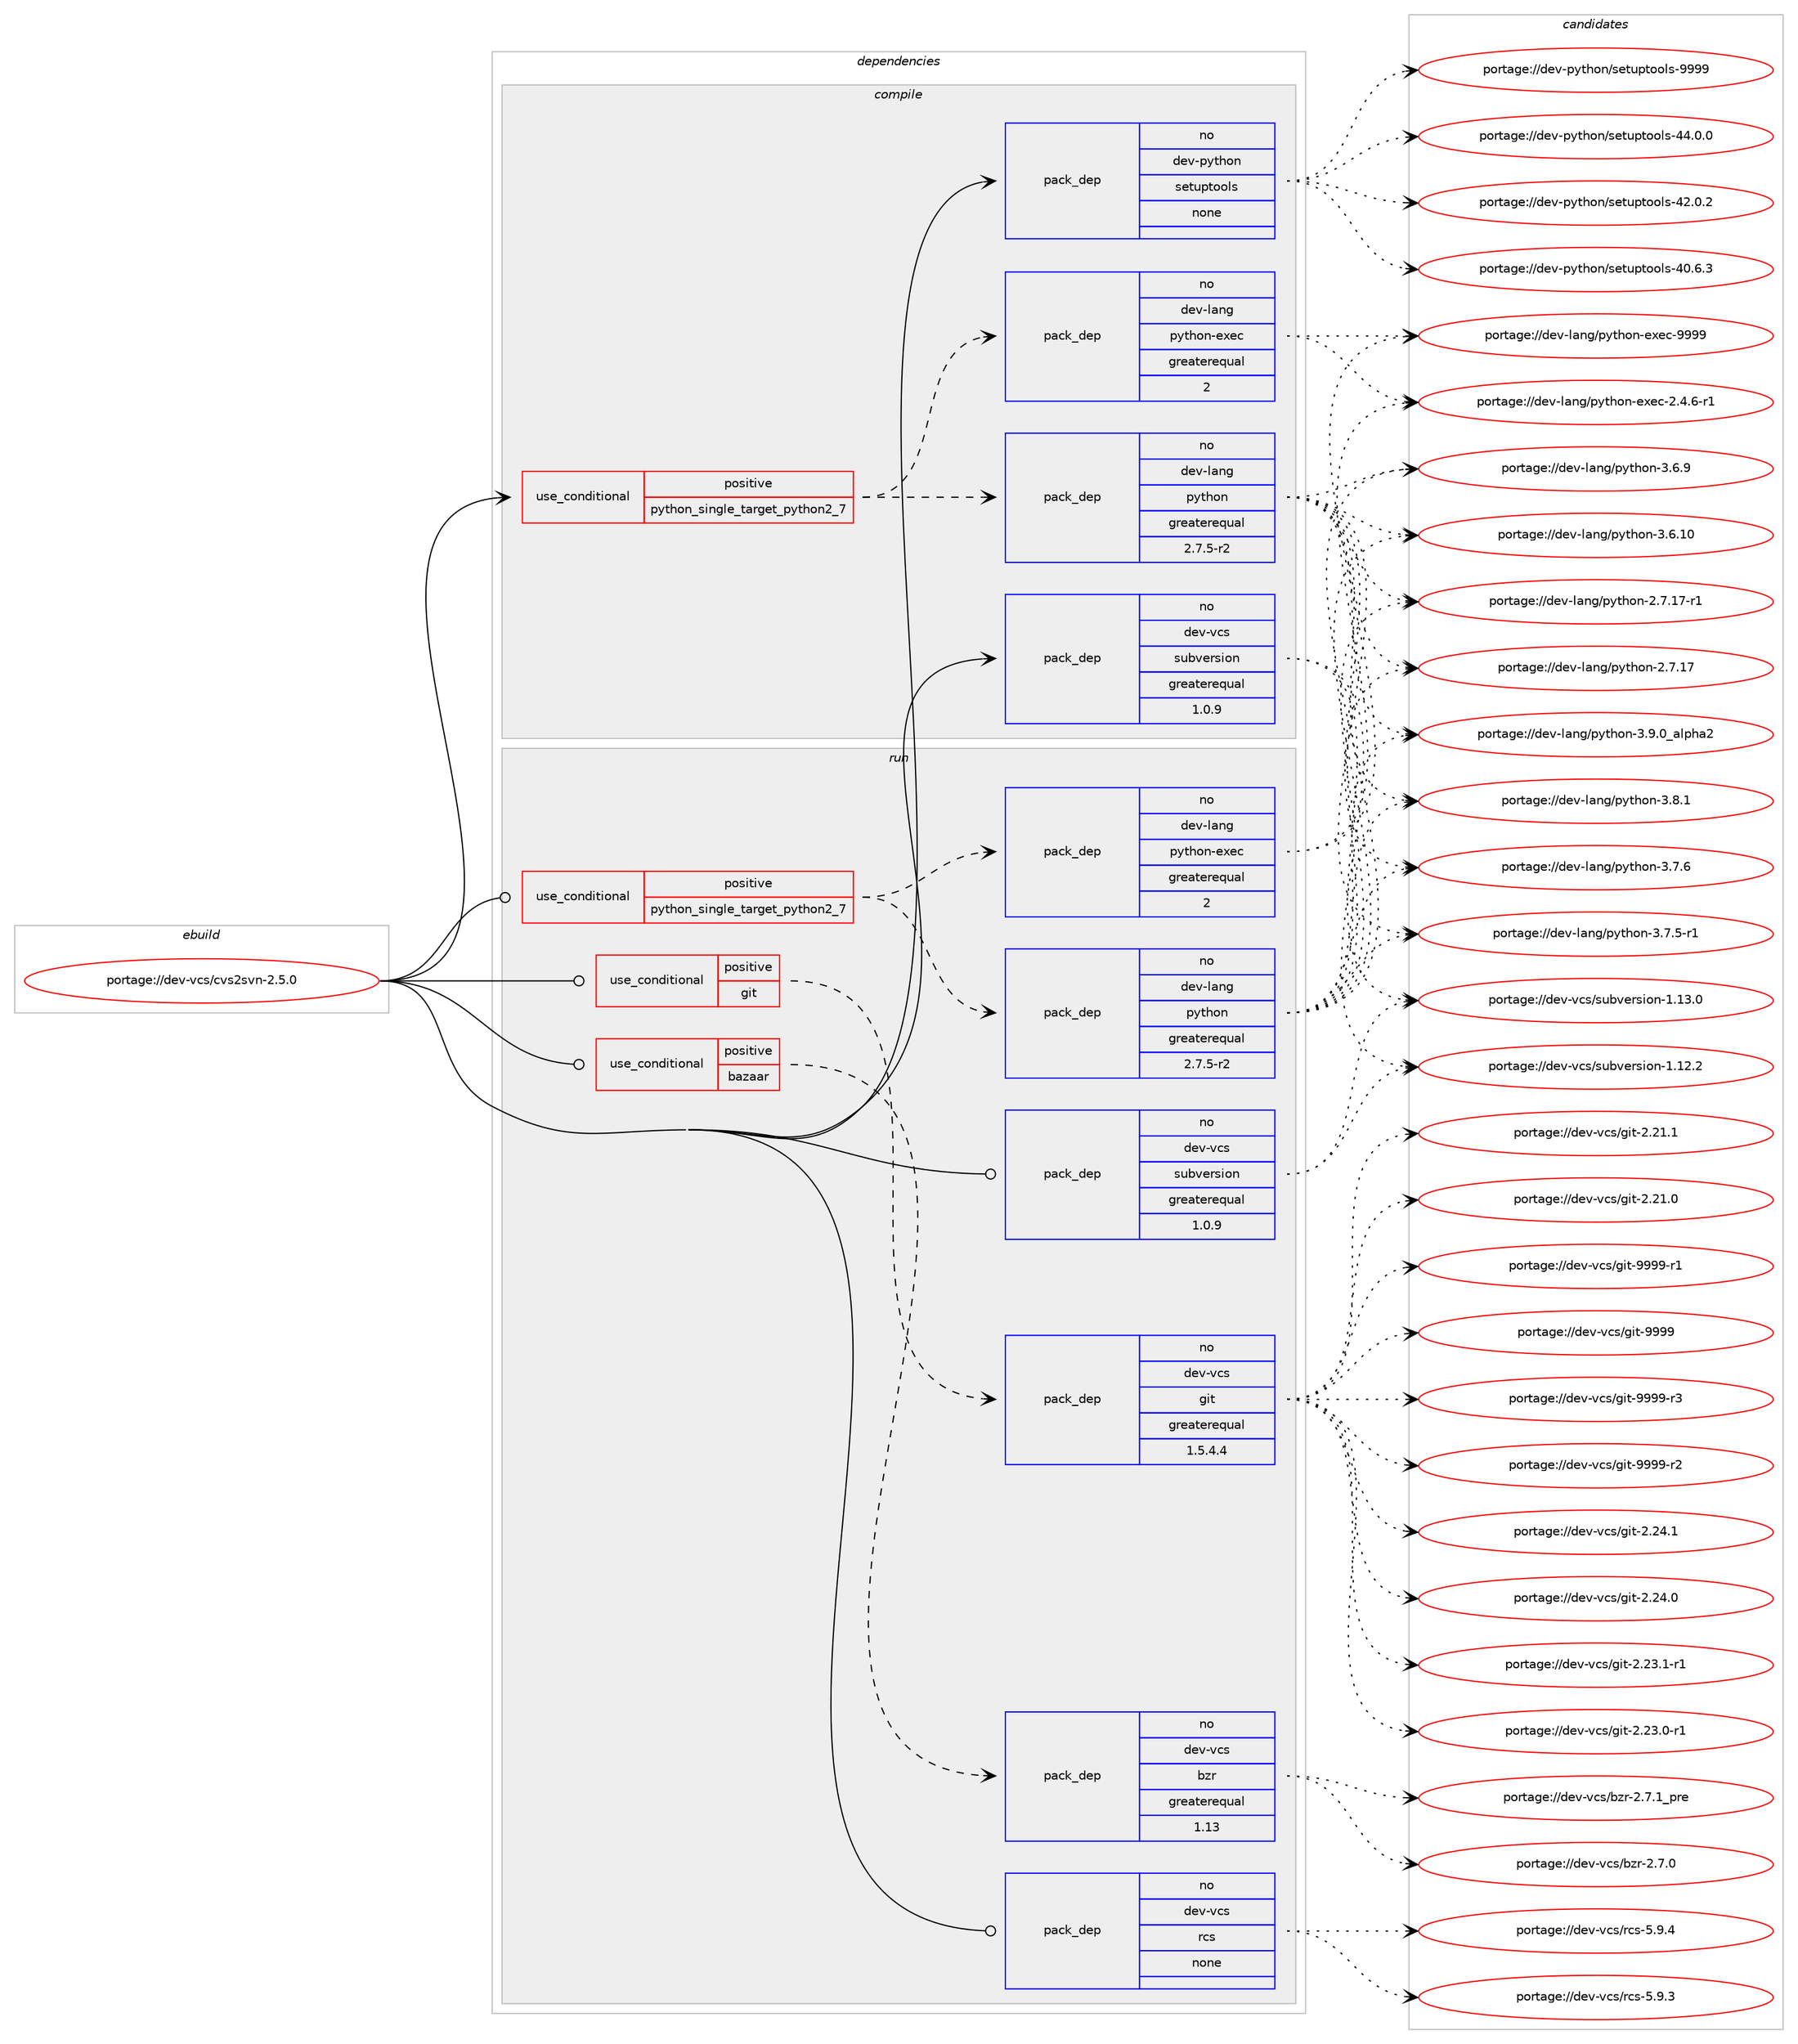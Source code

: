 digraph prolog {

# *************
# Graph options
# *************

newrank=true;
concentrate=true;
compound=true;
graph [rankdir=LR,fontname=Helvetica,fontsize=10,ranksep=1.5];#, ranksep=2.5, nodesep=0.2];
edge  [arrowhead=vee];
node  [fontname=Helvetica,fontsize=10];

# **********
# The ebuild
# **********

subgraph cluster_leftcol {
color=gray;
rank=same;
label=<<i>ebuild</i>>;
id [label="portage://dev-vcs/cvs2svn-2.5.0", color=red, width=4, href="../dev-vcs/cvs2svn-2.5.0.svg"];
}

# ****************
# The dependencies
# ****************

subgraph cluster_midcol {
color=gray;
label=<<i>dependencies</i>>;
subgraph cluster_compile {
fillcolor="#eeeeee";
style=filled;
label=<<i>compile</i>>;
subgraph cond61319 {
dependency296154 [label=<<TABLE BORDER="0" CELLBORDER="1" CELLSPACING="0" CELLPADDING="4"><TR><TD ROWSPAN="3" CELLPADDING="10">use_conditional</TD></TR><TR><TD>positive</TD></TR><TR><TD>python_single_target_python2_7</TD></TR></TABLE>>, shape=none, color=red];
subgraph pack230274 {
dependency296155 [label=<<TABLE BORDER="0" CELLBORDER="1" CELLSPACING="0" CELLPADDING="4" WIDTH="220"><TR><TD ROWSPAN="6" CELLPADDING="30">pack_dep</TD></TR><TR><TD WIDTH="110">no</TD></TR><TR><TD>dev-lang</TD></TR><TR><TD>python</TD></TR><TR><TD>greaterequal</TD></TR><TR><TD>2.7.5-r2</TD></TR></TABLE>>, shape=none, color=blue];
}
dependency296154:e -> dependency296155:w [weight=20,style="dashed",arrowhead="vee"];
subgraph pack230275 {
dependency296156 [label=<<TABLE BORDER="0" CELLBORDER="1" CELLSPACING="0" CELLPADDING="4" WIDTH="220"><TR><TD ROWSPAN="6" CELLPADDING="30">pack_dep</TD></TR><TR><TD WIDTH="110">no</TD></TR><TR><TD>dev-lang</TD></TR><TR><TD>python-exec</TD></TR><TR><TD>greaterequal</TD></TR><TR><TD>2</TD></TR></TABLE>>, shape=none, color=blue];
}
dependency296154:e -> dependency296156:w [weight=20,style="dashed",arrowhead="vee"];
}
id:e -> dependency296154:w [weight=20,style="solid",arrowhead="vee"];
subgraph pack230276 {
dependency296157 [label=<<TABLE BORDER="0" CELLBORDER="1" CELLSPACING="0" CELLPADDING="4" WIDTH="220"><TR><TD ROWSPAN="6" CELLPADDING="30">pack_dep</TD></TR><TR><TD WIDTH="110">no</TD></TR><TR><TD>dev-python</TD></TR><TR><TD>setuptools</TD></TR><TR><TD>none</TD></TR><TR><TD></TD></TR></TABLE>>, shape=none, color=blue];
}
id:e -> dependency296157:w [weight=20,style="solid",arrowhead="vee"];
subgraph pack230277 {
dependency296158 [label=<<TABLE BORDER="0" CELLBORDER="1" CELLSPACING="0" CELLPADDING="4" WIDTH="220"><TR><TD ROWSPAN="6" CELLPADDING="30">pack_dep</TD></TR><TR><TD WIDTH="110">no</TD></TR><TR><TD>dev-vcs</TD></TR><TR><TD>subversion</TD></TR><TR><TD>greaterequal</TD></TR><TR><TD>1.0.9</TD></TR></TABLE>>, shape=none, color=blue];
}
id:e -> dependency296158:w [weight=20,style="solid",arrowhead="vee"];
}
subgraph cluster_compileandrun {
fillcolor="#eeeeee";
style=filled;
label=<<i>compile and run</i>>;
}
subgraph cluster_run {
fillcolor="#eeeeee";
style=filled;
label=<<i>run</i>>;
subgraph cond61320 {
dependency296159 [label=<<TABLE BORDER="0" CELLBORDER="1" CELLSPACING="0" CELLPADDING="4"><TR><TD ROWSPAN="3" CELLPADDING="10">use_conditional</TD></TR><TR><TD>positive</TD></TR><TR><TD>bazaar</TD></TR></TABLE>>, shape=none, color=red];
subgraph pack230278 {
dependency296160 [label=<<TABLE BORDER="0" CELLBORDER="1" CELLSPACING="0" CELLPADDING="4" WIDTH="220"><TR><TD ROWSPAN="6" CELLPADDING="30">pack_dep</TD></TR><TR><TD WIDTH="110">no</TD></TR><TR><TD>dev-vcs</TD></TR><TR><TD>bzr</TD></TR><TR><TD>greaterequal</TD></TR><TR><TD>1.13</TD></TR></TABLE>>, shape=none, color=blue];
}
dependency296159:e -> dependency296160:w [weight=20,style="dashed",arrowhead="vee"];
}
id:e -> dependency296159:w [weight=20,style="solid",arrowhead="odot"];
subgraph cond61321 {
dependency296161 [label=<<TABLE BORDER="0" CELLBORDER="1" CELLSPACING="0" CELLPADDING="4"><TR><TD ROWSPAN="3" CELLPADDING="10">use_conditional</TD></TR><TR><TD>positive</TD></TR><TR><TD>git</TD></TR></TABLE>>, shape=none, color=red];
subgraph pack230279 {
dependency296162 [label=<<TABLE BORDER="0" CELLBORDER="1" CELLSPACING="0" CELLPADDING="4" WIDTH="220"><TR><TD ROWSPAN="6" CELLPADDING="30">pack_dep</TD></TR><TR><TD WIDTH="110">no</TD></TR><TR><TD>dev-vcs</TD></TR><TR><TD>git</TD></TR><TR><TD>greaterequal</TD></TR><TR><TD>1.5.4.4</TD></TR></TABLE>>, shape=none, color=blue];
}
dependency296161:e -> dependency296162:w [weight=20,style="dashed",arrowhead="vee"];
}
id:e -> dependency296161:w [weight=20,style="solid",arrowhead="odot"];
subgraph cond61322 {
dependency296163 [label=<<TABLE BORDER="0" CELLBORDER="1" CELLSPACING="0" CELLPADDING="4"><TR><TD ROWSPAN="3" CELLPADDING="10">use_conditional</TD></TR><TR><TD>positive</TD></TR><TR><TD>python_single_target_python2_7</TD></TR></TABLE>>, shape=none, color=red];
subgraph pack230280 {
dependency296164 [label=<<TABLE BORDER="0" CELLBORDER="1" CELLSPACING="0" CELLPADDING="4" WIDTH="220"><TR><TD ROWSPAN="6" CELLPADDING="30">pack_dep</TD></TR><TR><TD WIDTH="110">no</TD></TR><TR><TD>dev-lang</TD></TR><TR><TD>python</TD></TR><TR><TD>greaterequal</TD></TR><TR><TD>2.7.5-r2</TD></TR></TABLE>>, shape=none, color=blue];
}
dependency296163:e -> dependency296164:w [weight=20,style="dashed",arrowhead="vee"];
subgraph pack230281 {
dependency296165 [label=<<TABLE BORDER="0" CELLBORDER="1" CELLSPACING="0" CELLPADDING="4" WIDTH="220"><TR><TD ROWSPAN="6" CELLPADDING="30">pack_dep</TD></TR><TR><TD WIDTH="110">no</TD></TR><TR><TD>dev-lang</TD></TR><TR><TD>python-exec</TD></TR><TR><TD>greaterequal</TD></TR><TR><TD>2</TD></TR></TABLE>>, shape=none, color=blue];
}
dependency296163:e -> dependency296165:w [weight=20,style="dashed",arrowhead="vee"];
}
id:e -> dependency296163:w [weight=20,style="solid",arrowhead="odot"];
subgraph pack230282 {
dependency296166 [label=<<TABLE BORDER="0" CELLBORDER="1" CELLSPACING="0" CELLPADDING="4" WIDTH="220"><TR><TD ROWSPAN="6" CELLPADDING="30">pack_dep</TD></TR><TR><TD WIDTH="110">no</TD></TR><TR><TD>dev-vcs</TD></TR><TR><TD>rcs</TD></TR><TR><TD>none</TD></TR><TR><TD></TD></TR></TABLE>>, shape=none, color=blue];
}
id:e -> dependency296166:w [weight=20,style="solid",arrowhead="odot"];
subgraph pack230283 {
dependency296167 [label=<<TABLE BORDER="0" CELLBORDER="1" CELLSPACING="0" CELLPADDING="4" WIDTH="220"><TR><TD ROWSPAN="6" CELLPADDING="30">pack_dep</TD></TR><TR><TD WIDTH="110">no</TD></TR><TR><TD>dev-vcs</TD></TR><TR><TD>subversion</TD></TR><TR><TD>greaterequal</TD></TR><TR><TD>1.0.9</TD></TR></TABLE>>, shape=none, color=blue];
}
id:e -> dependency296167:w [weight=20,style="solid",arrowhead="odot"];
}
}

# **************
# The candidates
# **************

subgraph cluster_choices {
rank=same;
color=gray;
label=<<i>candidates</i>>;

subgraph choice230274 {
color=black;
nodesep=1;
choice10010111845108971101034711212111610411111045514657464895971081121049750 [label="portage://dev-lang/python-3.9.0_alpha2", color=red, width=4,href="../dev-lang/python-3.9.0_alpha2.svg"];
choice100101118451089711010347112121116104111110455146564649 [label="portage://dev-lang/python-3.8.1", color=red, width=4,href="../dev-lang/python-3.8.1.svg"];
choice100101118451089711010347112121116104111110455146554654 [label="portage://dev-lang/python-3.7.6", color=red, width=4,href="../dev-lang/python-3.7.6.svg"];
choice1001011184510897110103471121211161041111104551465546534511449 [label="portage://dev-lang/python-3.7.5-r1", color=red, width=4,href="../dev-lang/python-3.7.5-r1.svg"];
choice100101118451089711010347112121116104111110455146544657 [label="portage://dev-lang/python-3.6.9", color=red, width=4,href="../dev-lang/python-3.6.9.svg"];
choice10010111845108971101034711212111610411111045514654464948 [label="portage://dev-lang/python-3.6.10", color=red, width=4,href="../dev-lang/python-3.6.10.svg"];
choice100101118451089711010347112121116104111110455046554649554511449 [label="portage://dev-lang/python-2.7.17-r1", color=red, width=4,href="../dev-lang/python-2.7.17-r1.svg"];
choice10010111845108971101034711212111610411111045504655464955 [label="portage://dev-lang/python-2.7.17", color=red, width=4,href="../dev-lang/python-2.7.17.svg"];
dependency296155:e -> choice10010111845108971101034711212111610411111045514657464895971081121049750:w [style=dotted,weight="100"];
dependency296155:e -> choice100101118451089711010347112121116104111110455146564649:w [style=dotted,weight="100"];
dependency296155:e -> choice100101118451089711010347112121116104111110455146554654:w [style=dotted,weight="100"];
dependency296155:e -> choice1001011184510897110103471121211161041111104551465546534511449:w [style=dotted,weight="100"];
dependency296155:e -> choice100101118451089711010347112121116104111110455146544657:w [style=dotted,weight="100"];
dependency296155:e -> choice10010111845108971101034711212111610411111045514654464948:w [style=dotted,weight="100"];
dependency296155:e -> choice100101118451089711010347112121116104111110455046554649554511449:w [style=dotted,weight="100"];
dependency296155:e -> choice10010111845108971101034711212111610411111045504655464955:w [style=dotted,weight="100"];
}
subgraph choice230275 {
color=black;
nodesep=1;
choice10010111845108971101034711212111610411111045101120101994557575757 [label="portage://dev-lang/python-exec-9999", color=red, width=4,href="../dev-lang/python-exec-9999.svg"];
choice10010111845108971101034711212111610411111045101120101994550465246544511449 [label="portage://dev-lang/python-exec-2.4.6-r1", color=red, width=4,href="../dev-lang/python-exec-2.4.6-r1.svg"];
dependency296156:e -> choice10010111845108971101034711212111610411111045101120101994557575757:w [style=dotted,weight="100"];
dependency296156:e -> choice10010111845108971101034711212111610411111045101120101994550465246544511449:w [style=dotted,weight="100"];
}
subgraph choice230276 {
color=black;
nodesep=1;
choice10010111845112121116104111110471151011161171121161111111081154557575757 [label="portage://dev-python/setuptools-9999", color=red, width=4,href="../dev-python/setuptools-9999.svg"];
choice100101118451121211161041111104711510111611711211611111110811545525246484648 [label="portage://dev-python/setuptools-44.0.0", color=red, width=4,href="../dev-python/setuptools-44.0.0.svg"];
choice100101118451121211161041111104711510111611711211611111110811545525046484650 [label="portage://dev-python/setuptools-42.0.2", color=red, width=4,href="../dev-python/setuptools-42.0.2.svg"];
choice100101118451121211161041111104711510111611711211611111110811545524846544651 [label="portage://dev-python/setuptools-40.6.3", color=red, width=4,href="../dev-python/setuptools-40.6.3.svg"];
dependency296157:e -> choice10010111845112121116104111110471151011161171121161111111081154557575757:w [style=dotted,weight="100"];
dependency296157:e -> choice100101118451121211161041111104711510111611711211611111110811545525246484648:w [style=dotted,weight="100"];
dependency296157:e -> choice100101118451121211161041111104711510111611711211611111110811545525046484650:w [style=dotted,weight="100"];
dependency296157:e -> choice100101118451121211161041111104711510111611711211611111110811545524846544651:w [style=dotted,weight="100"];
}
subgraph choice230277 {
color=black;
nodesep=1;
choice1001011184511899115471151179811810111411510511111045494649514648 [label="portage://dev-vcs/subversion-1.13.0", color=red, width=4,href="../dev-vcs/subversion-1.13.0.svg"];
choice1001011184511899115471151179811810111411510511111045494649504650 [label="portage://dev-vcs/subversion-1.12.2", color=red, width=4,href="../dev-vcs/subversion-1.12.2.svg"];
dependency296158:e -> choice1001011184511899115471151179811810111411510511111045494649514648:w [style=dotted,weight="100"];
dependency296158:e -> choice1001011184511899115471151179811810111411510511111045494649504650:w [style=dotted,weight="100"];
}
subgraph choice230278 {
color=black;
nodesep=1;
choice1001011184511899115479812211445504655464995112114101 [label="portage://dev-vcs/bzr-2.7.1_pre", color=red, width=4,href="../dev-vcs/bzr-2.7.1_pre.svg"];
choice10010111845118991154798122114455046554648 [label="portage://dev-vcs/bzr-2.7.0", color=red, width=4,href="../dev-vcs/bzr-2.7.0.svg"];
dependency296160:e -> choice1001011184511899115479812211445504655464995112114101:w [style=dotted,weight="100"];
dependency296160:e -> choice10010111845118991154798122114455046554648:w [style=dotted,weight="100"];
}
subgraph choice230279 {
color=black;
nodesep=1;
choice10010111845118991154710310511645575757574511451 [label="portage://dev-vcs/git-9999-r3", color=red, width=4,href="../dev-vcs/git-9999-r3.svg"];
choice10010111845118991154710310511645575757574511450 [label="portage://dev-vcs/git-9999-r2", color=red, width=4,href="../dev-vcs/git-9999-r2.svg"];
choice10010111845118991154710310511645575757574511449 [label="portage://dev-vcs/git-9999-r1", color=red, width=4,href="../dev-vcs/git-9999-r1.svg"];
choice1001011184511899115471031051164557575757 [label="portage://dev-vcs/git-9999", color=red, width=4,href="../dev-vcs/git-9999.svg"];
choice10010111845118991154710310511645504650524649 [label="portage://dev-vcs/git-2.24.1", color=red, width=4,href="../dev-vcs/git-2.24.1.svg"];
choice10010111845118991154710310511645504650524648 [label="portage://dev-vcs/git-2.24.0", color=red, width=4,href="../dev-vcs/git-2.24.0.svg"];
choice100101118451189911547103105116455046505146494511449 [label="portage://dev-vcs/git-2.23.1-r1", color=red, width=4,href="../dev-vcs/git-2.23.1-r1.svg"];
choice100101118451189911547103105116455046505146484511449 [label="portage://dev-vcs/git-2.23.0-r1", color=red, width=4,href="../dev-vcs/git-2.23.0-r1.svg"];
choice10010111845118991154710310511645504650494649 [label="portage://dev-vcs/git-2.21.1", color=red, width=4,href="../dev-vcs/git-2.21.1.svg"];
choice10010111845118991154710310511645504650494648 [label="portage://dev-vcs/git-2.21.0", color=red, width=4,href="../dev-vcs/git-2.21.0.svg"];
dependency296162:e -> choice10010111845118991154710310511645575757574511451:w [style=dotted,weight="100"];
dependency296162:e -> choice10010111845118991154710310511645575757574511450:w [style=dotted,weight="100"];
dependency296162:e -> choice10010111845118991154710310511645575757574511449:w [style=dotted,weight="100"];
dependency296162:e -> choice1001011184511899115471031051164557575757:w [style=dotted,weight="100"];
dependency296162:e -> choice10010111845118991154710310511645504650524649:w [style=dotted,weight="100"];
dependency296162:e -> choice10010111845118991154710310511645504650524648:w [style=dotted,weight="100"];
dependency296162:e -> choice100101118451189911547103105116455046505146494511449:w [style=dotted,weight="100"];
dependency296162:e -> choice100101118451189911547103105116455046505146484511449:w [style=dotted,weight="100"];
dependency296162:e -> choice10010111845118991154710310511645504650494649:w [style=dotted,weight="100"];
dependency296162:e -> choice10010111845118991154710310511645504650494648:w [style=dotted,weight="100"];
}
subgraph choice230280 {
color=black;
nodesep=1;
choice10010111845108971101034711212111610411111045514657464895971081121049750 [label="portage://dev-lang/python-3.9.0_alpha2", color=red, width=4,href="../dev-lang/python-3.9.0_alpha2.svg"];
choice100101118451089711010347112121116104111110455146564649 [label="portage://dev-lang/python-3.8.1", color=red, width=4,href="../dev-lang/python-3.8.1.svg"];
choice100101118451089711010347112121116104111110455146554654 [label="portage://dev-lang/python-3.7.6", color=red, width=4,href="../dev-lang/python-3.7.6.svg"];
choice1001011184510897110103471121211161041111104551465546534511449 [label="portage://dev-lang/python-3.7.5-r1", color=red, width=4,href="../dev-lang/python-3.7.5-r1.svg"];
choice100101118451089711010347112121116104111110455146544657 [label="portage://dev-lang/python-3.6.9", color=red, width=4,href="../dev-lang/python-3.6.9.svg"];
choice10010111845108971101034711212111610411111045514654464948 [label="portage://dev-lang/python-3.6.10", color=red, width=4,href="../dev-lang/python-3.6.10.svg"];
choice100101118451089711010347112121116104111110455046554649554511449 [label="portage://dev-lang/python-2.7.17-r1", color=red, width=4,href="../dev-lang/python-2.7.17-r1.svg"];
choice10010111845108971101034711212111610411111045504655464955 [label="portage://dev-lang/python-2.7.17", color=red, width=4,href="../dev-lang/python-2.7.17.svg"];
dependency296164:e -> choice10010111845108971101034711212111610411111045514657464895971081121049750:w [style=dotted,weight="100"];
dependency296164:e -> choice100101118451089711010347112121116104111110455146564649:w [style=dotted,weight="100"];
dependency296164:e -> choice100101118451089711010347112121116104111110455146554654:w [style=dotted,weight="100"];
dependency296164:e -> choice1001011184510897110103471121211161041111104551465546534511449:w [style=dotted,weight="100"];
dependency296164:e -> choice100101118451089711010347112121116104111110455146544657:w [style=dotted,weight="100"];
dependency296164:e -> choice10010111845108971101034711212111610411111045514654464948:w [style=dotted,weight="100"];
dependency296164:e -> choice100101118451089711010347112121116104111110455046554649554511449:w [style=dotted,weight="100"];
dependency296164:e -> choice10010111845108971101034711212111610411111045504655464955:w [style=dotted,weight="100"];
}
subgraph choice230281 {
color=black;
nodesep=1;
choice10010111845108971101034711212111610411111045101120101994557575757 [label="portage://dev-lang/python-exec-9999", color=red, width=4,href="../dev-lang/python-exec-9999.svg"];
choice10010111845108971101034711212111610411111045101120101994550465246544511449 [label="portage://dev-lang/python-exec-2.4.6-r1", color=red, width=4,href="../dev-lang/python-exec-2.4.6-r1.svg"];
dependency296165:e -> choice10010111845108971101034711212111610411111045101120101994557575757:w [style=dotted,weight="100"];
dependency296165:e -> choice10010111845108971101034711212111610411111045101120101994550465246544511449:w [style=dotted,weight="100"];
}
subgraph choice230282 {
color=black;
nodesep=1;
choice10010111845118991154711499115455346574652 [label="portage://dev-vcs/rcs-5.9.4", color=red, width=4,href="../dev-vcs/rcs-5.9.4.svg"];
choice10010111845118991154711499115455346574651 [label="portage://dev-vcs/rcs-5.9.3", color=red, width=4,href="../dev-vcs/rcs-5.9.3.svg"];
dependency296166:e -> choice10010111845118991154711499115455346574652:w [style=dotted,weight="100"];
dependency296166:e -> choice10010111845118991154711499115455346574651:w [style=dotted,weight="100"];
}
subgraph choice230283 {
color=black;
nodesep=1;
choice1001011184511899115471151179811810111411510511111045494649514648 [label="portage://dev-vcs/subversion-1.13.0", color=red, width=4,href="../dev-vcs/subversion-1.13.0.svg"];
choice1001011184511899115471151179811810111411510511111045494649504650 [label="portage://dev-vcs/subversion-1.12.2", color=red, width=4,href="../dev-vcs/subversion-1.12.2.svg"];
dependency296167:e -> choice1001011184511899115471151179811810111411510511111045494649514648:w [style=dotted,weight="100"];
dependency296167:e -> choice1001011184511899115471151179811810111411510511111045494649504650:w [style=dotted,weight="100"];
}
}

}
